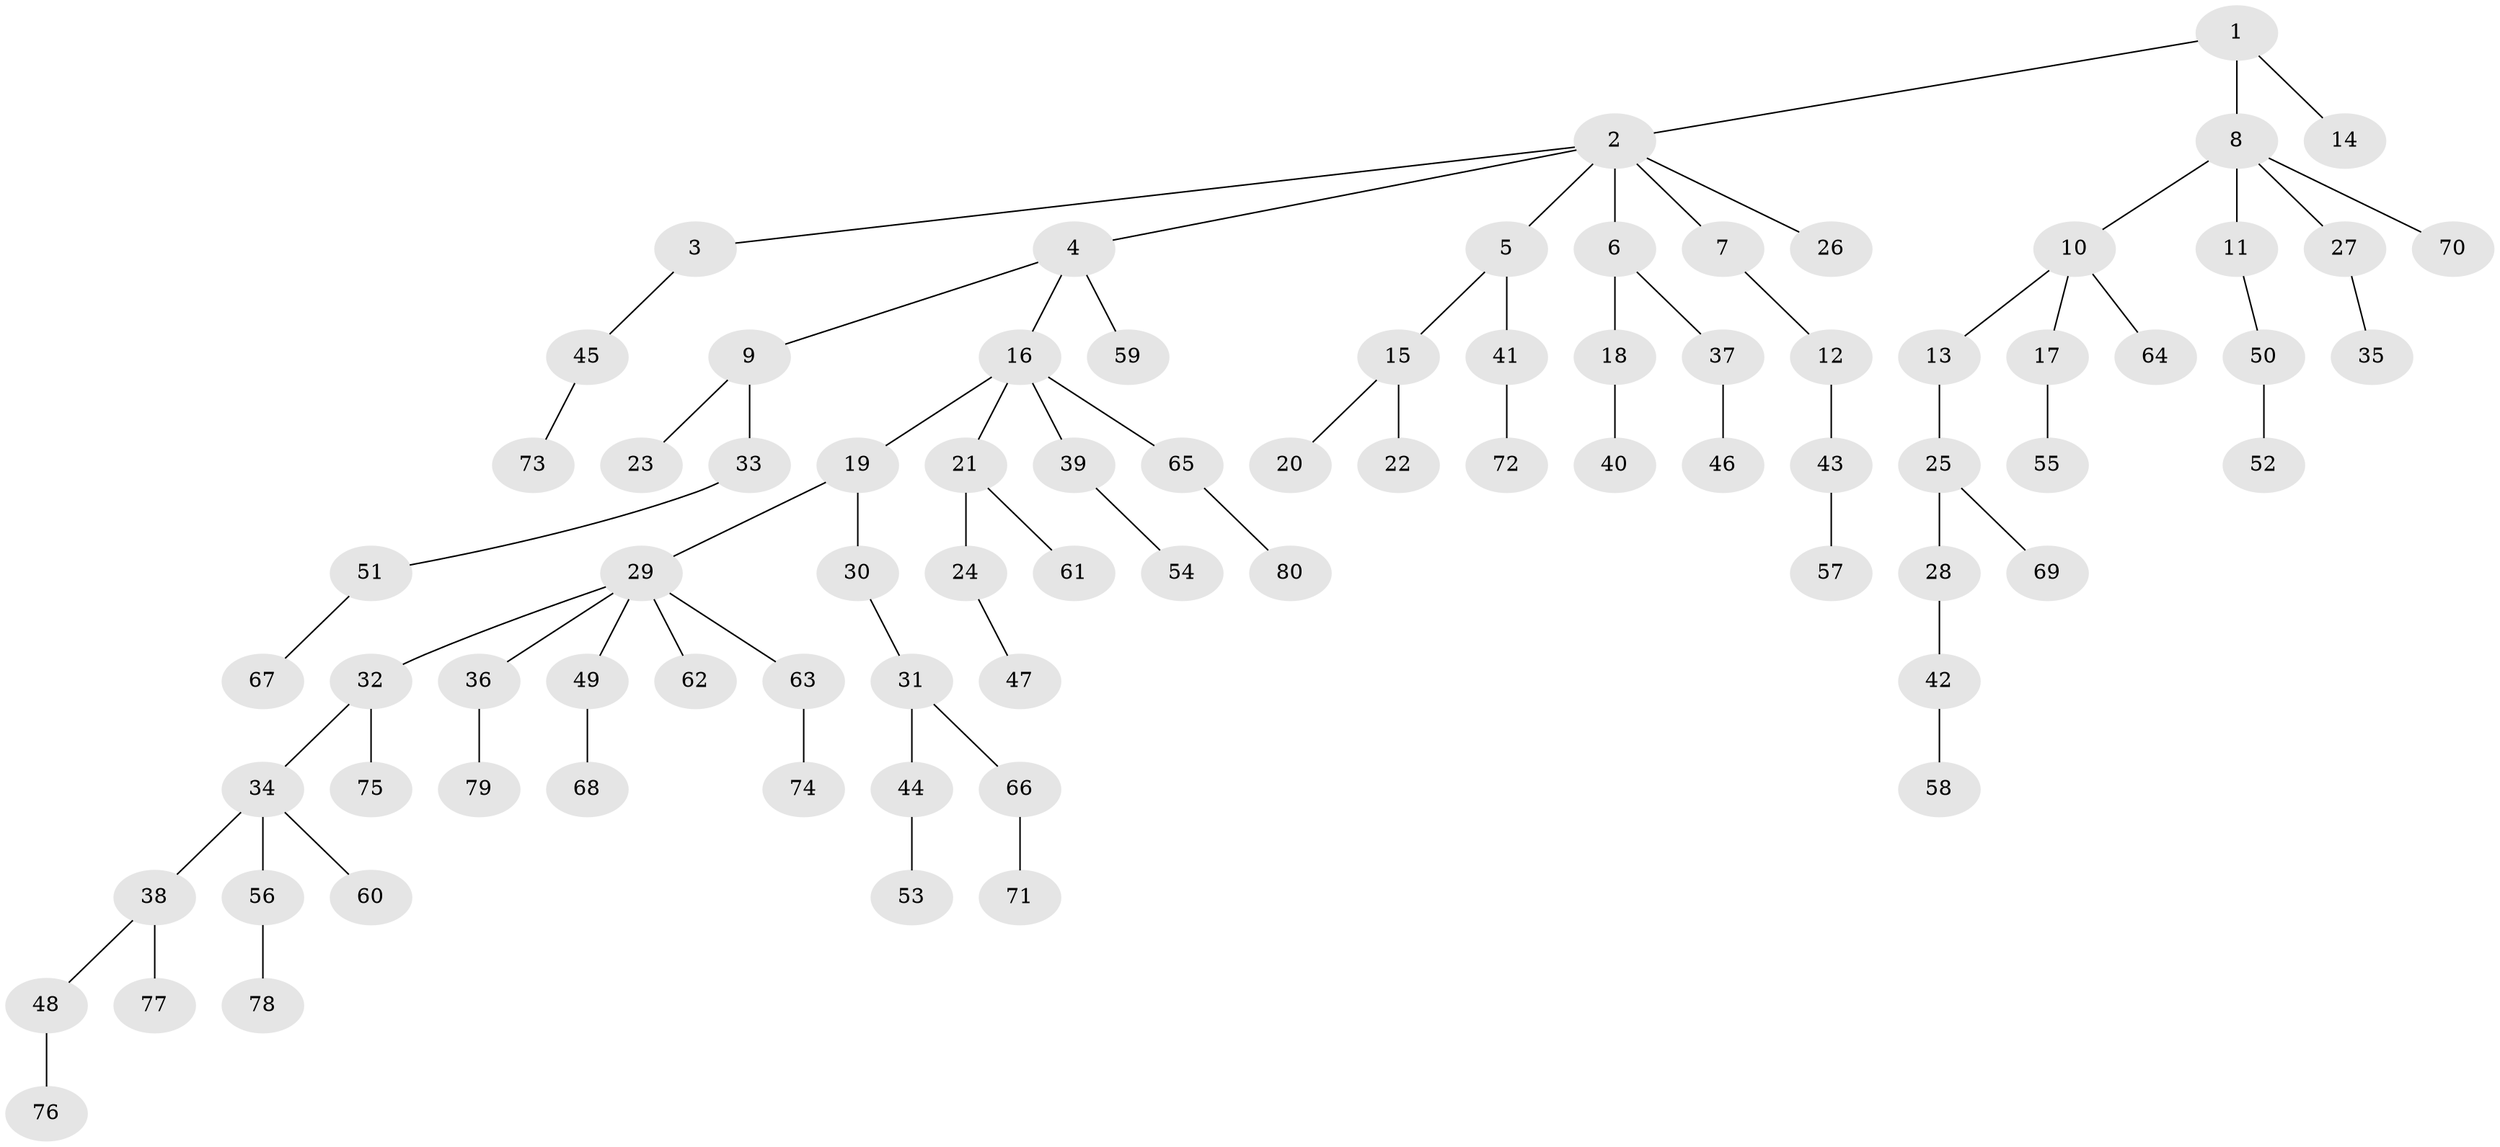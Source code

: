 // Generated by graph-tools (version 1.1) at 2025/02/03/09/25 03:02:22]
// undirected, 80 vertices, 79 edges
graph export_dot {
graph [start="1"]
  node [color=gray90,style=filled];
  1;
  2;
  3;
  4;
  5;
  6;
  7;
  8;
  9;
  10;
  11;
  12;
  13;
  14;
  15;
  16;
  17;
  18;
  19;
  20;
  21;
  22;
  23;
  24;
  25;
  26;
  27;
  28;
  29;
  30;
  31;
  32;
  33;
  34;
  35;
  36;
  37;
  38;
  39;
  40;
  41;
  42;
  43;
  44;
  45;
  46;
  47;
  48;
  49;
  50;
  51;
  52;
  53;
  54;
  55;
  56;
  57;
  58;
  59;
  60;
  61;
  62;
  63;
  64;
  65;
  66;
  67;
  68;
  69;
  70;
  71;
  72;
  73;
  74;
  75;
  76;
  77;
  78;
  79;
  80;
  1 -- 2;
  1 -- 8;
  1 -- 14;
  2 -- 3;
  2 -- 4;
  2 -- 5;
  2 -- 6;
  2 -- 7;
  2 -- 26;
  3 -- 45;
  4 -- 9;
  4 -- 16;
  4 -- 59;
  5 -- 15;
  5 -- 41;
  6 -- 18;
  6 -- 37;
  7 -- 12;
  8 -- 10;
  8 -- 11;
  8 -- 27;
  8 -- 70;
  9 -- 23;
  9 -- 33;
  10 -- 13;
  10 -- 17;
  10 -- 64;
  11 -- 50;
  12 -- 43;
  13 -- 25;
  15 -- 20;
  15 -- 22;
  16 -- 19;
  16 -- 21;
  16 -- 39;
  16 -- 65;
  17 -- 55;
  18 -- 40;
  19 -- 29;
  19 -- 30;
  21 -- 24;
  21 -- 61;
  24 -- 47;
  25 -- 28;
  25 -- 69;
  27 -- 35;
  28 -- 42;
  29 -- 32;
  29 -- 36;
  29 -- 49;
  29 -- 62;
  29 -- 63;
  30 -- 31;
  31 -- 44;
  31 -- 66;
  32 -- 34;
  32 -- 75;
  33 -- 51;
  34 -- 38;
  34 -- 56;
  34 -- 60;
  36 -- 79;
  37 -- 46;
  38 -- 48;
  38 -- 77;
  39 -- 54;
  41 -- 72;
  42 -- 58;
  43 -- 57;
  44 -- 53;
  45 -- 73;
  48 -- 76;
  49 -- 68;
  50 -- 52;
  51 -- 67;
  56 -- 78;
  63 -- 74;
  65 -- 80;
  66 -- 71;
}
